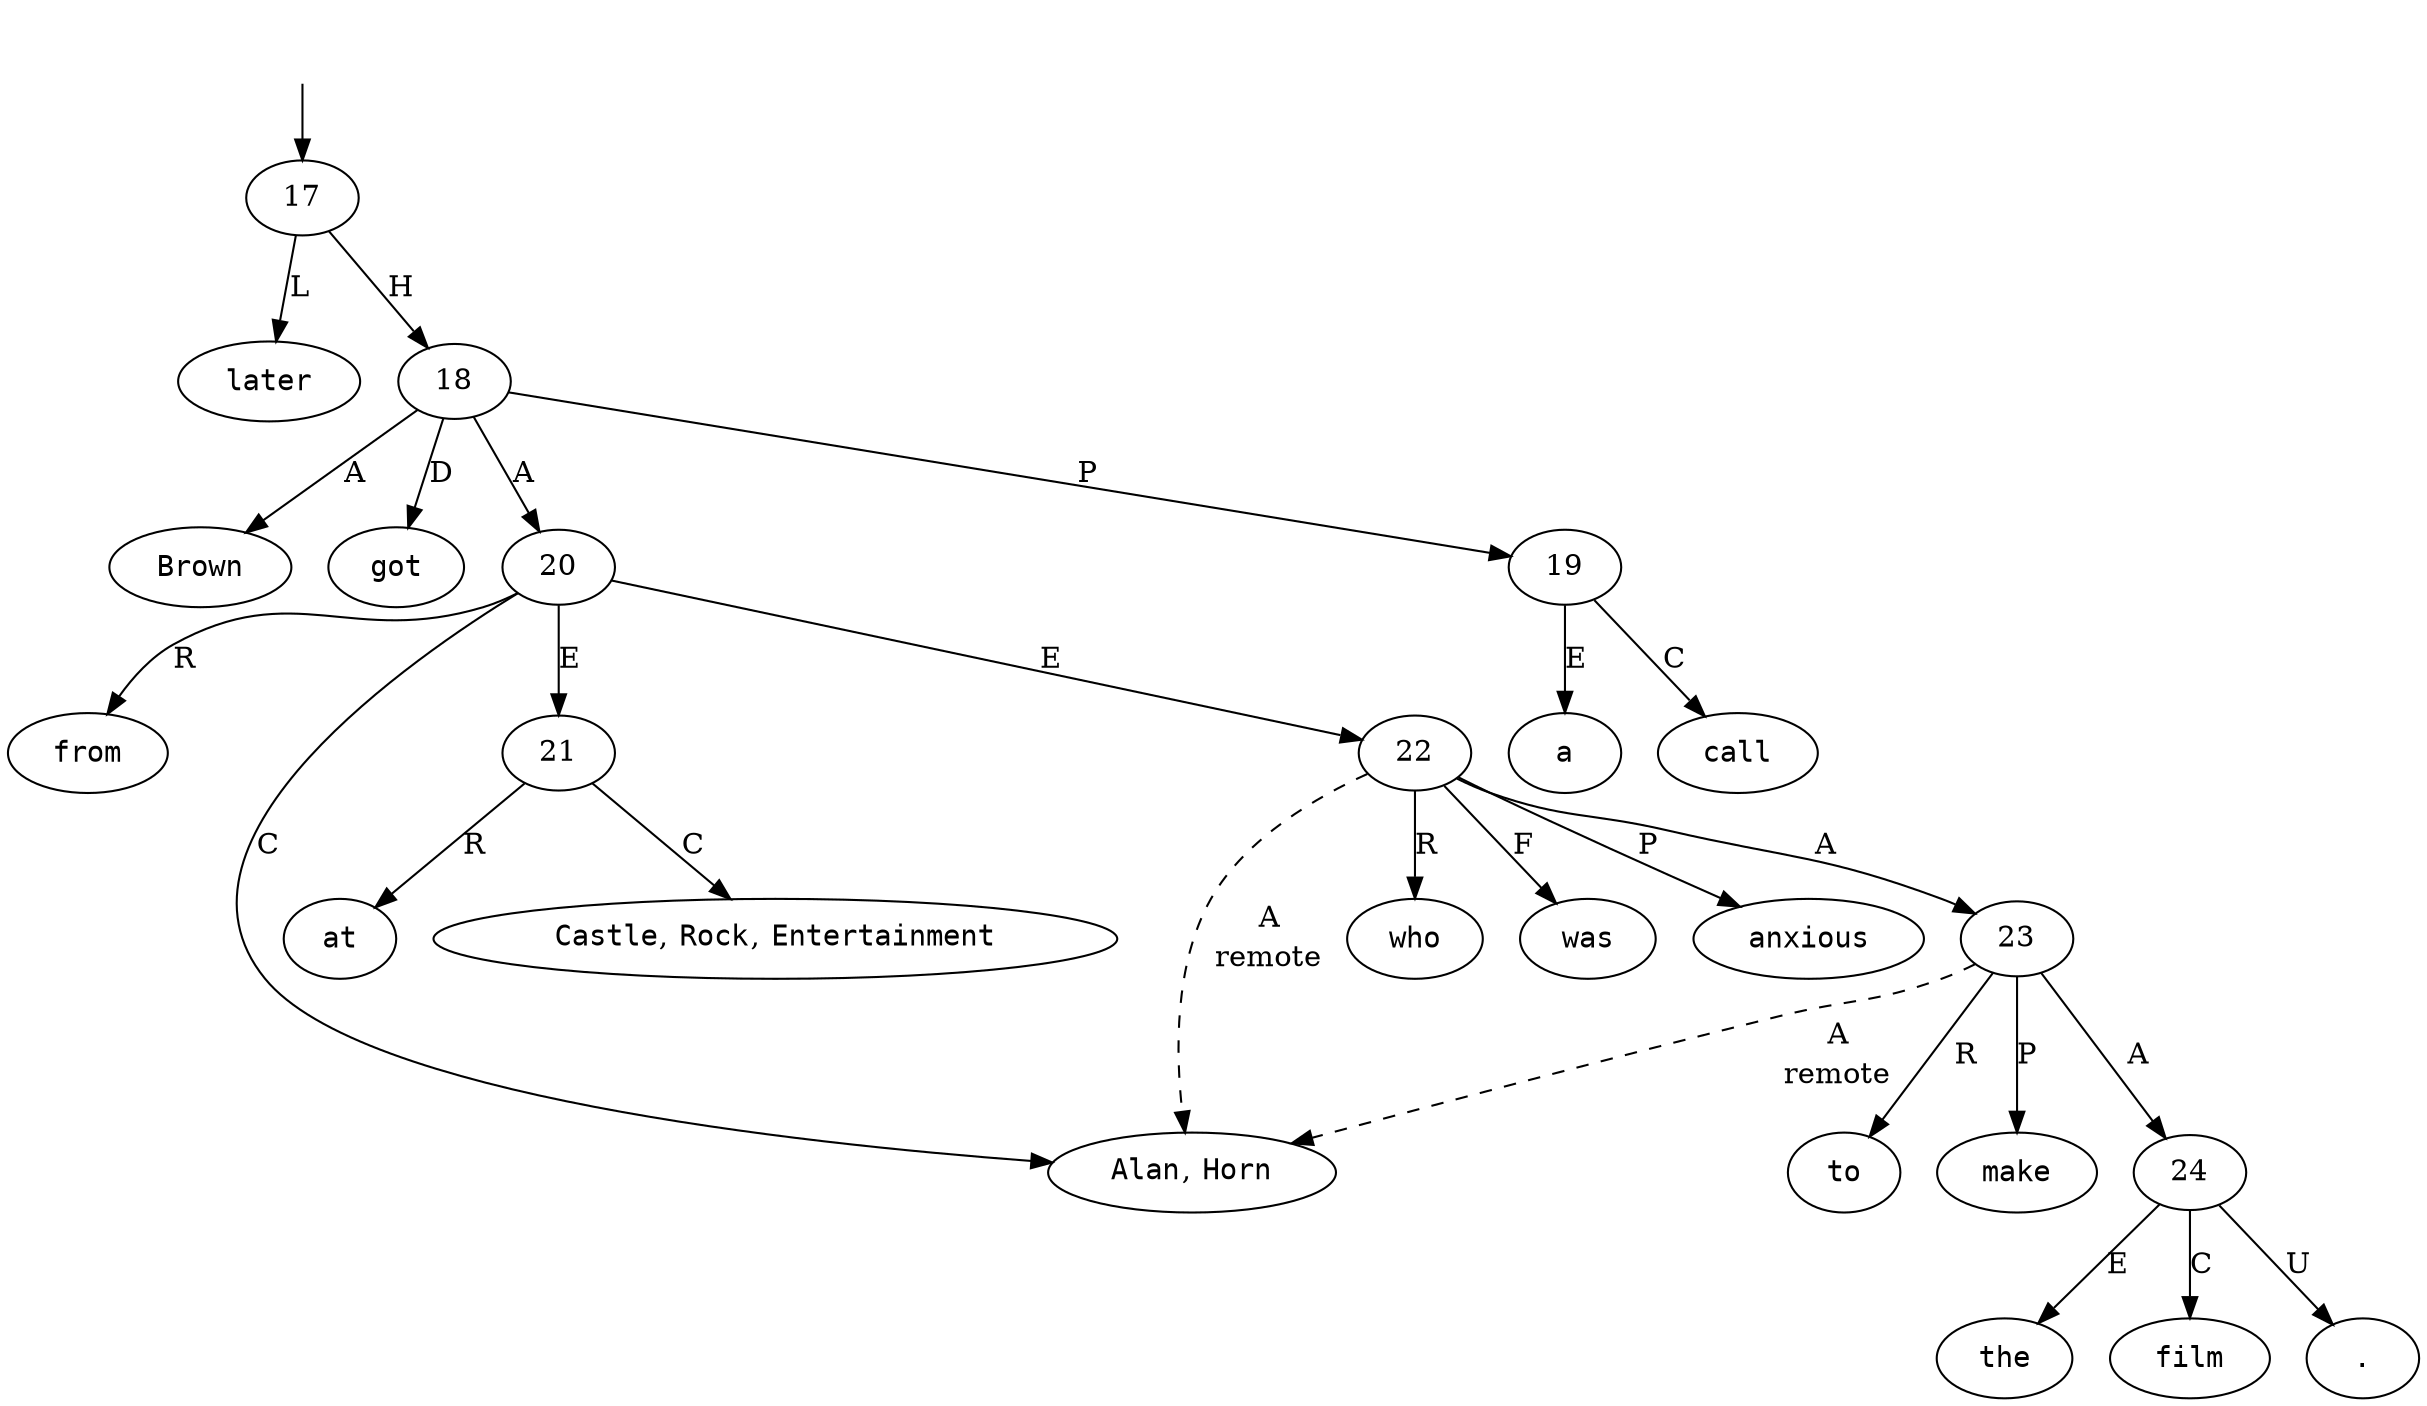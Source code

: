 digraph "189011" {
  top [ style=invis ];
  top -> 17;
  0 [ shape=oval, label=<<table align="center" border="0" cellspacing="0"><tr><td colspan="2"><font face="Courier">Brown</font></td></tr></table>> ];
  1 [ shape=oval, label=<<table align="center" border="0" cellspacing="0"><tr><td colspan="2"><font face="Courier">later</font></td></tr></table>> ];
  2 [ shape=oval, label=<<table align="center" border="0" cellspacing="0"><tr><td colspan="2"><font face="Courier">got</font></td></tr></table>> ];
  3 [ shape=oval, label=<<table align="center" border="0" cellspacing="0"><tr><td colspan="2"><font face="Courier">a</font></td></tr></table>> ];
  4 [ shape=oval, label=<<table align="center" border="0" cellspacing="0"><tr><td colspan="2"><font face="Courier">call</font></td></tr></table>> ];
  5 [ shape=oval, label=<<table align="center" border="0" cellspacing="0"><tr><td colspan="2"><font face="Courier">from</font></td></tr></table>> ];
  6 [ shape=oval, label=<<table align="center" border="0" cellspacing="0"><tr><td colspan="2"><font face="Courier">Alan</font>,&nbsp;<font face="Courier">Horn</font></td></tr></table>> ];
  7 [ shape=oval, label=<<table align="center" border="0" cellspacing="0"><tr><td colspan="2"><font face="Courier">at</font></td></tr></table>> ];
  8 [ shape=oval, label=<<table align="center" border="0" cellspacing="0"><tr><td colspan="2"><font face="Courier">Castle</font>,&nbsp;<font face="Courier">Rock</font>,&nbsp;<font face="Courier">Entertainment</font></td></tr></table>> ];
  9 [ shape=oval, label=<<table align="center" border="0" cellspacing="0"><tr><td colspan="2"><font face="Courier">who</font></td></tr></table>> ];
  10 [ shape=oval, label=<<table align="center" border="0" cellspacing="0"><tr><td colspan="2"><font face="Courier">was</font></td></tr></table>> ];
  11 [ shape=oval, label=<<table align="center" border="0" cellspacing="0"><tr><td colspan="2"><font face="Courier">anxious</font></td></tr></table>> ];
  12 [ shape=oval, label=<<table align="center" border="0" cellspacing="0"><tr><td colspan="2"><font face="Courier">to</font></td></tr></table>> ];
  13 [ shape=oval, label=<<table align="center" border="0" cellspacing="0"><tr><td colspan="2"><font face="Courier">make</font></td></tr></table>> ];
  14 [ shape=oval, label=<<table align="center" border="0" cellspacing="0"><tr><td colspan="2"><font face="Courier">the</font></td></tr></table>> ];
  15 [ shape=oval, label=<<table align="center" border="0" cellspacing="0"><tr><td colspan="2"><font face="Courier">film</font></td></tr></table>> ];
  16 [ shape=oval, label=<<table align="center" border="0" cellspacing="0"><tr><td colspan="2"><font face="Courier">.</font></td></tr></table>> ];
  17 -> 1 [ label="L" ];
  17 -> 18 [ label="H" ];
  18 -> 0 [ label="A" ];
  18 -> 20 [ label="A" ];
  18 -> 2 [ label="D" ];
  18 -> 19 [ label="P" ];
  19 -> 3 [ label="E" ];
  19 -> 4 [ label="C" ];
  20 -> 6 [ label="C" ];
  20 -> 21 [ label="E" ];
  20 -> 5 [ label="R" ];
  20 -> 22 [ label="E" ];
  21 -> 8 [ label="C" ];
  21 -> 7 [ label="R" ];
  22 -> 11 [ label="P" ];
  22 -> 9 [ label="R" ];
  22 -> 10 [ label="F" ];
  22 -> 23 [ label="A" ];
  22 -> 6 [ label=<<table align="center" border="0" cellspacing="0"><tr><td colspan="1">A</td></tr><tr><td>remote</td></tr></table>>, style=dashed ];
  23 -> 12 [ label="R" ];
  23 -> 24 [ label="A" ];
  23 -> 13 [ label="P" ];
  23 -> 6 [ label=<<table align="center" border="0" cellspacing="0"><tr><td colspan="1">A</td></tr><tr><td>remote</td></tr></table>>, style=dashed ];
  24 -> 14 [ label="E" ];
  24 -> 16 [ label="U" ];
  24 -> 15 [ label="C" ];
}

